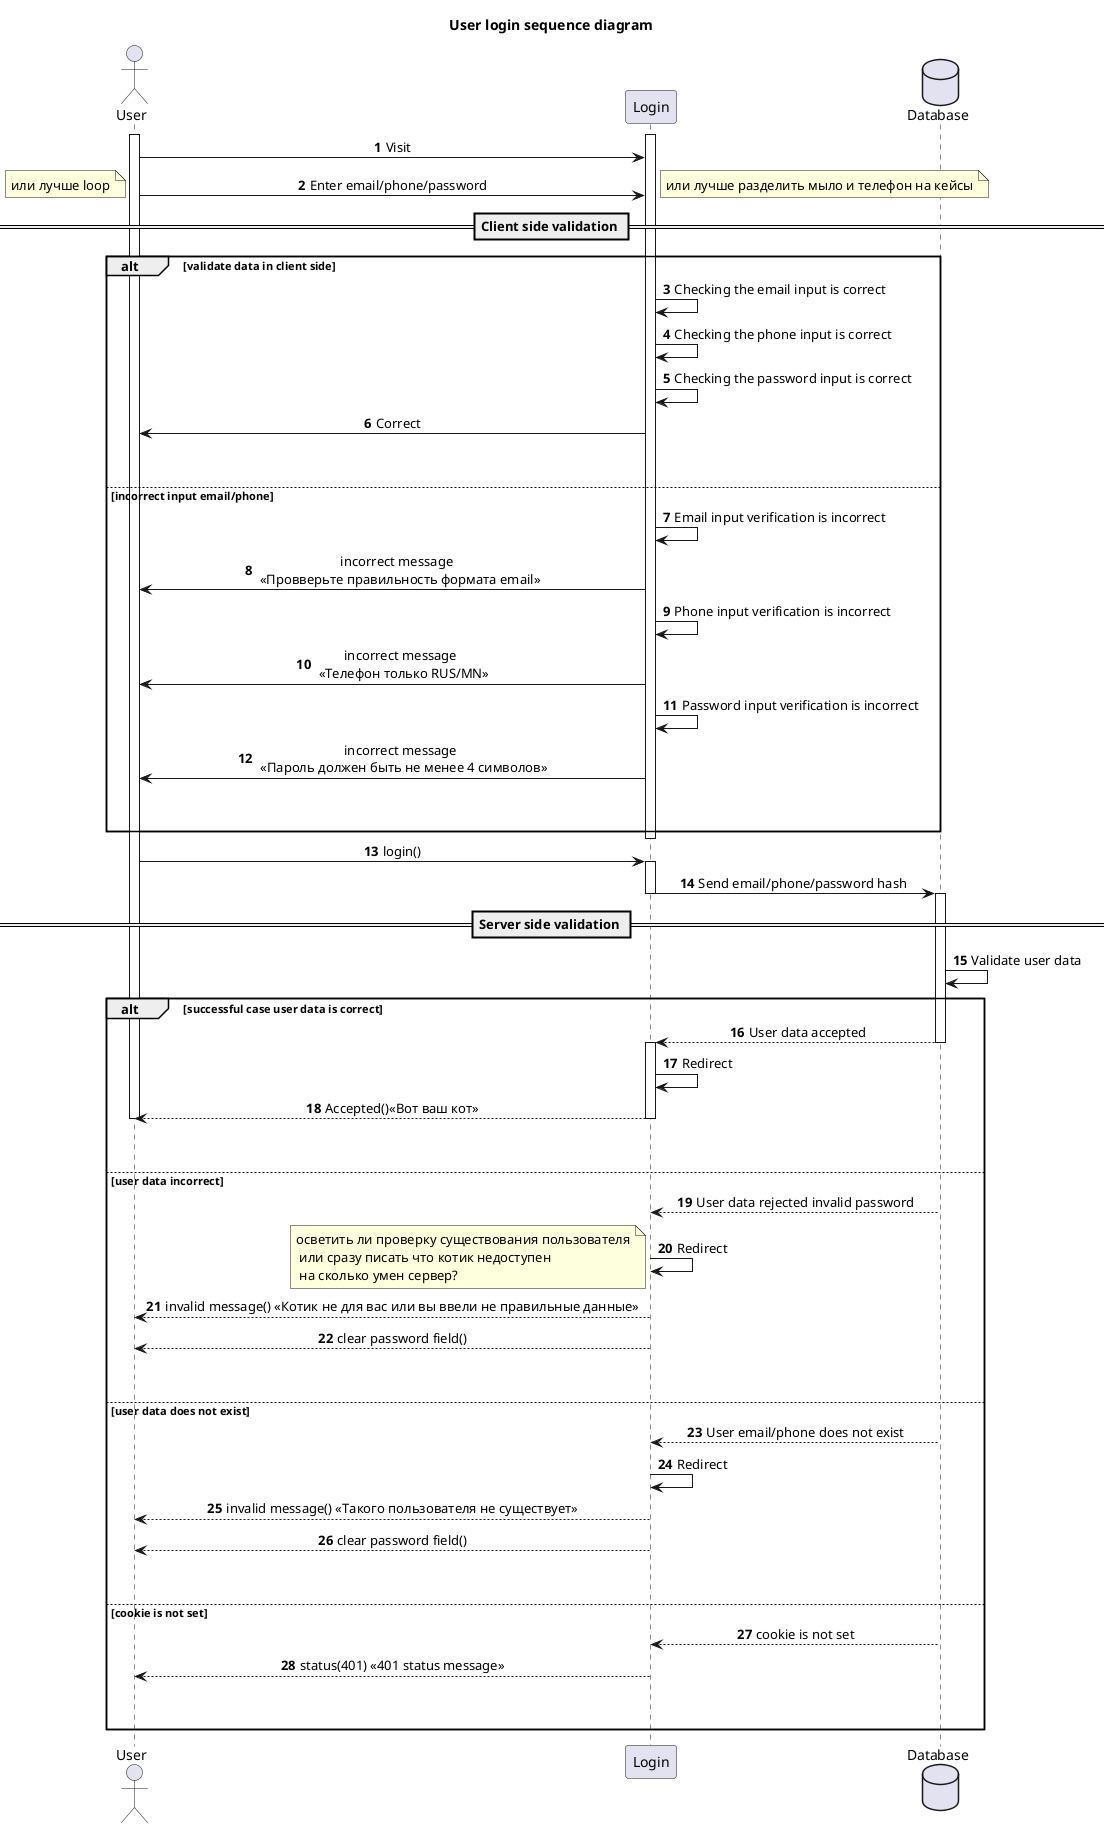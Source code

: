 @startuml
'https://plantuml.com/sequence-diagram

autonumber
title User login sequence diagram
actor User
participant Login
database  Database
activate User
activate Login

skinparam sequenceMessageAlign center

User -> Login: Visit
User -> Login : Enter email/phone/password
== Client side validation ==
note left: или лучше loop
note right: или лучше разделить мыло и телефон на кейсы
alt validate data in client side
    Login -> Login: Checking the email input is correct
    Login -> Login: Checking the phone input is correct
    Login -> Login: Checking the password input is correct
    Login -> User: Correct
||45||
else incorrect input email/phone
    Login -> Login: Email input verification is incorrect
    Login -> User: incorrect message \n <<Провверьте правильность формата email>>
    Login -> Login: Phone input verification is incorrect
    Login -> User: incorrect message \n <<Телефон только RUS/MN>>
    Login -> Login: Password input verification is incorrect
    Login -> User: incorrect message \n <<Пароль должен быть не менее 4 символов>>
||45||
end

deactivate Login
User -> Login : login()

activate Login
Login -> Database: Send email/phone/password hash
== Server side validation ==
deactivate Login

activate Database
Database -> Database: Validate user data

alt successful case user data is correct
    Database --> Login : User data accepted
    deactivate Database
    activate Login
    Login -> Login : Redirect
    Login --> User: Accepted()<<Вот ваш кот>>
    deactivate Login
    deactivate User
||45||
else user data incorrect
    Database --> Login: User data rejected invalid password
    Login -> Login: Redirect
    note left: осветить ли проверку существования пользователя\n или сразу писать что котик недоступен\n на сколько умен сервер?
    Login --> User: invalid message() <<Котик не для вас или вы ввели не правильные данные>>
    Login --> User: clear password field()
||45||
else user data does not exist
    Database --> Login: User email/phone does not exist
    Login -> Login: Redirect
    Login --> User: invalid message() <<Такого пользователя не существует>>
    Login --> User: clear password field()
||45||
else cookie is not set
    Database --> Login: cookie is not set
    Login --> User: status(401) <<401 status message>>
||45||
end

@enduml